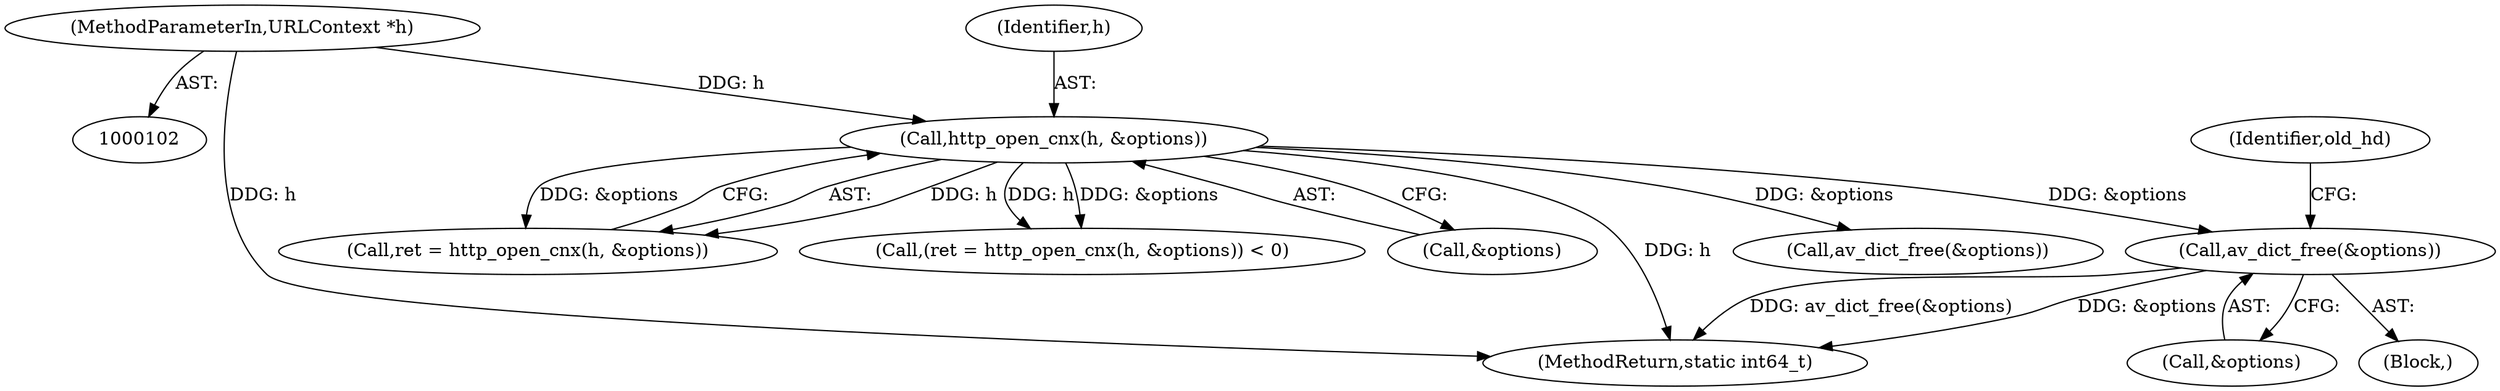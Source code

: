 digraph "0_FFmpeg_2a05c8f813de6f2278827734bf8102291e7484aa_5@API" {
"1000298" [label="(Call,av_dict_free(&options))"];
"1000255" [label="(Call,http_open_cnx(h, &options))"];
"1000103" [label="(MethodParameterIn,URLContext *h)"];
"1000103" [label="(MethodParameterIn,URLContext *h)"];
"1000252" [label="(Call,(ret = http_open_cnx(h, &options)) < 0)"];
"1000255" [label="(Call,http_open_cnx(h, &options))"];
"1000299" [label="(Call,&options)"];
"1000261" [label="(Call,av_dict_free(&options))"];
"1000253" [label="(Call,ret = http_open_cnx(h, &options))"];
"1000302" [label="(Identifier,old_hd)"];
"1000256" [label="(Identifier,h)"];
"1000298" [label="(Call,av_dict_free(&options))"];
"1000107" [label="(Block,)"];
"1000257" [label="(Call,&options)"];
"1000305" [label="(MethodReturn,static int64_t)"];
"1000298" -> "1000107"  [label="AST: "];
"1000298" -> "1000299"  [label="CFG: "];
"1000299" -> "1000298"  [label="AST: "];
"1000302" -> "1000298"  [label="CFG: "];
"1000298" -> "1000305"  [label="DDG: av_dict_free(&options)"];
"1000298" -> "1000305"  [label="DDG: &options"];
"1000255" -> "1000298"  [label="DDG: &options"];
"1000255" -> "1000253"  [label="AST: "];
"1000255" -> "1000257"  [label="CFG: "];
"1000256" -> "1000255"  [label="AST: "];
"1000257" -> "1000255"  [label="AST: "];
"1000253" -> "1000255"  [label="CFG: "];
"1000255" -> "1000305"  [label="DDG: h"];
"1000255" -> "1000252"  [label="DDG: h"];
"1000255" -> "1000252"  [label="DDG: &options"];
"1000255" -> "1000253"  [label="DDG: h"];
"1000255" -> "1000253"  [label="DDG: &options"];
"1000103" -> "1000255"  [label="DDG: h"];
"1000255" -> "1000261"  [label="DDG: &options"];
"1000103" -> "1000102"  [label="AST: "];
"1000103" -> "1000305"  [label="DDG: h"];
}
